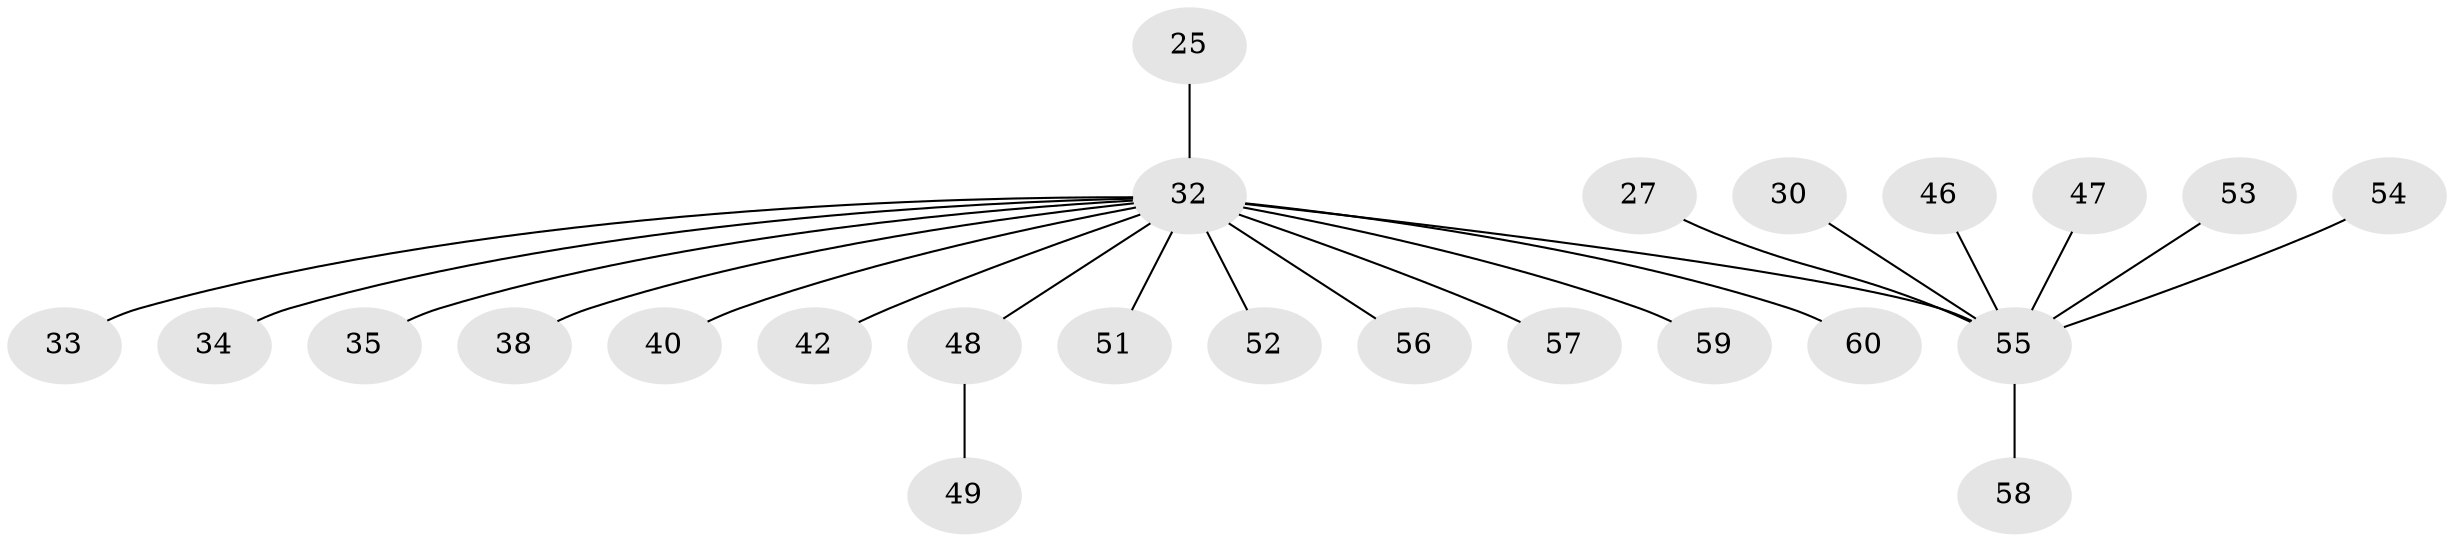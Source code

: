 // original degree distribution, {2: 0.25, 5: 0.05, 4: 0.08333333333333333, 3: 0.16666666666666666, 1: 0.45}
// Generated by graph-tools (version 1.1) at 2025/46/03/04/25 21:46:08]
// undirected, 24 vertices, 23 edges
graph export_dot {
graph [start="1"]
  node [color=gray90,style=filled];
  25;
  27;
  30;
  32 [super="+17+9+11+14"];
  33 [super="+24+28"];
  34;
  35;
  38 [super="+26"];
  40;
  42;
  46 [super="+29+31"];
  47;
  48;
  49;
  51 [super="+43"];
  52 [super="+36"];
  53;
  54;
  55 [super="+21+39+37+50"];
  56;
  57;
  58;
  59;
  60;
  25 -- 32;
  27 -- 55;
  30 -- 55;
  32 -- 56;
  32 -- 34;
  32 -- 35;
  32 -- 42;
  32 -- 59;
  32 -- 57;
  32 -- 48;
  32 -- 60;
  32 -- 40;
  32 -- 33;
  32 -- 55 [weight=3];
  32 -- 38;
  32 -- 52;
  32 -- 51;
  46 -- 55;
  47 -- 55;
  48 -- 49;
  53 -- 55;
  54 -- 55;
  55 -- 58;
}
